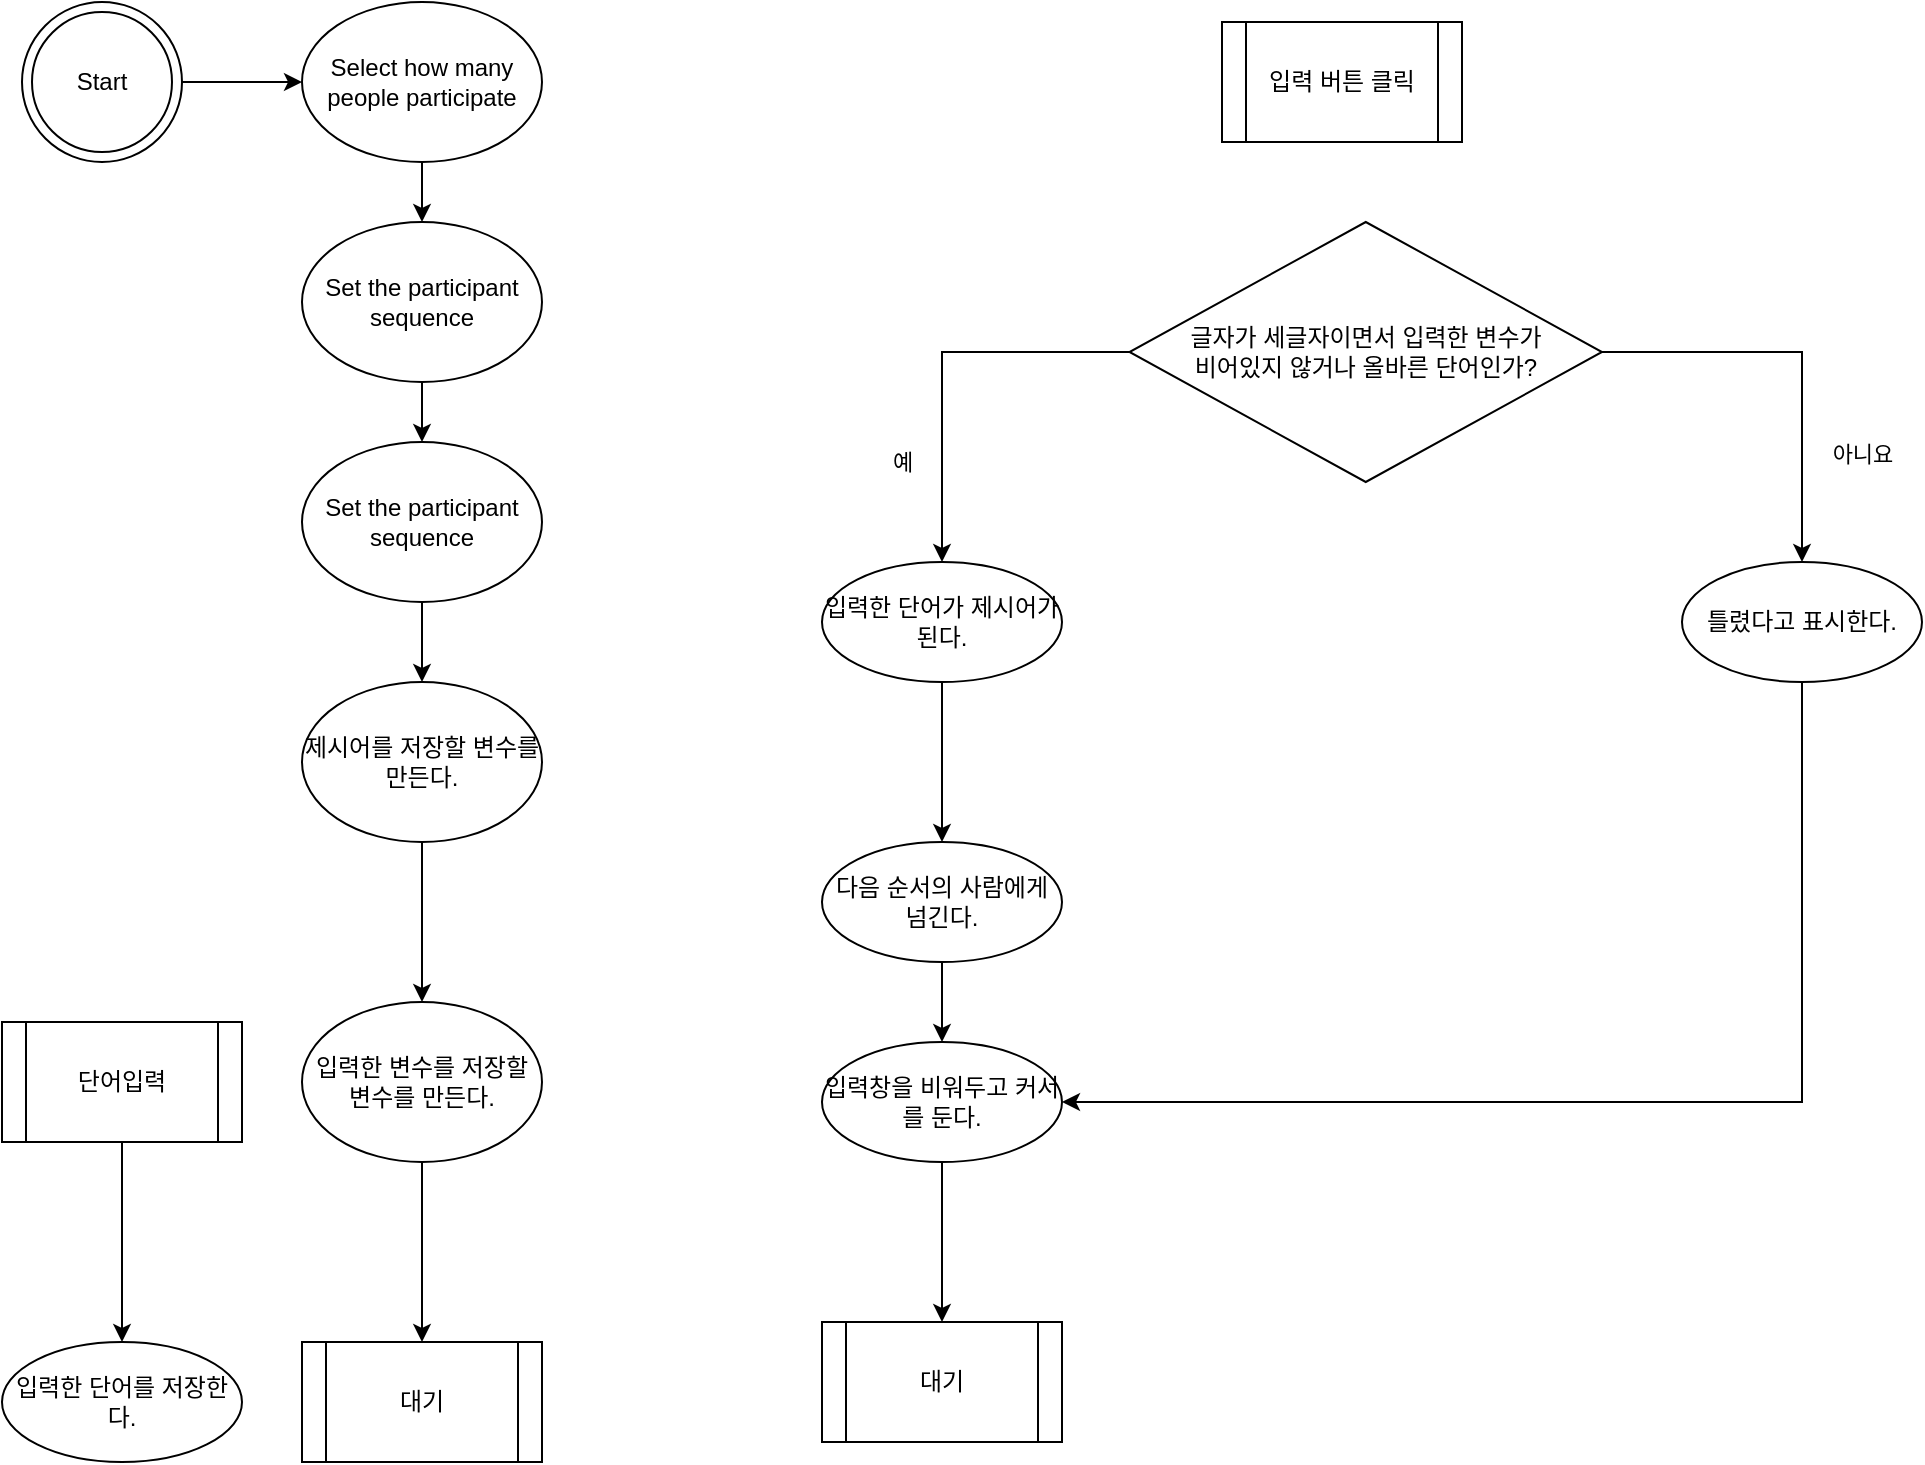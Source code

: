 <mxfile version="16.5.6" type="device"><diagram id="C5RBs43oDa-KdzZeNtuy" name="Page-1"><mxGraphModel dx="1038" dy="556" grid="1" gridSize="10" guides="1" tooltips="1" connect="1" arrows="1" fold="1" page="1" pageScale="1" pageWidth="1169" pageHeight="827" math="0" shadow="0"><root><mxCell id="WIyWlLk6GJQsqaUBKTNV-0"/><mxCell id="WIyWlLk6GJQsqaUBKTNV-1" parent="WIyWlLk6GJQsqaUBKTNV-0"/><mxCell id="-BSFfORPiuZVe7rvp3Ho-2" value="" style="group" vertex="1" connectable="0" parent="WIyWlLk6GJQsqaUBKTNV-1"><mxGeometry x="20" y="50" width="80" height="80" as="geometry"/></mxCell><mxCell id="-BSFfORPiuZVe7rvp3Ho-0" value="" style="ellipse;whiteSpace=wrap;html=1;aspect=fixed;" vertex="1" parent="-BSFfORPiuZVe7rvp3Ho-2"><mxGeometry width="80" height="80" as="geometry"/></mxCell><mxCell id="-BSFfORPiuZVe7rvp3Ho-1" value="Start" style="ellipse;whiteSpace=wrap;html=1;aspect=fixed;" vertex="1" parent="-BSFfORPiuZVe7rvp3Ho-2"><mxGeometry x="5" y="5" width="70" height="70" as="geometry"/></mxCell><mxCell id="-BSFfORPiuZVe7rvp3Ho-12" style="edgeStyle=orthogonalEdgeStyle;rounded=0;orthogonalLoop=1;jettySize=auto;html=1;exitX=0.5;exitY=1;exitDx=0;exitDy=0;entryX=0.5;entryY=0;entryDx=0;entryDy=0;" edge="1" parent="WIyWlLk6GJQsqaUBKTNV-1" source="-BSFfORPiuZVe7rvp3Ho-7" target="-BSFfORPiuZVe7rvp3Ho-11"><mxGeometry relative="1" as="geometry"/></mxCell><mxCell id="-BSFfORPiuZVe7rvp3Ho-7" value="Select how many people participate" style="ellipse;whiteSpace=wrap;html=1;" vertex="1" parent="WIyWlLk6GJQsqaUBKTNV-1"><mxGeometry x="160" y="50" width="120" height="80" as="geometry"/></mxCell><mxCell id="-BSFfORPiuZVe7rvp3Ho-8" style="edgeStyle=orthogonalEdgeStyle;rounded=0;orthogonalLoop=1;jettySize=auto;html=1;entryX=0;entryY=0.5;entryDx=0;entryDy=0;" edge="1" parent="WIyWlLk6GJQsqaUBKTNV-1" source="-BSFfORPiuZVe7rvp3Ho-0" target="-BSFfORPiuZVe7rvp3Ho-7"><mxGeometry relative="1" as="geometry"/></mxCell><mxCell id="-BSFfORPiuZVe7rvp3Ho-13" style="edgeStyle=orthogonalEdgeStyle;rounded=0;orthogonalLoop=1;jettySize=auto;html=1;exitX=0.5;exitY=1;exitDx=0;exitDy=0;entryX=0.5;entryY=0;entryDx=0;entryDy=0;" edge="1" parent="WIyWlLk6GJQsqaUBKTNV-1" source="-BSFfORPiuZVe7rvp3Ho-11"><mxGeometry relative="1" as="geometry"><mxPoint x="220.0" y="270" as="targetPoint"/></mxGeometry></mxCell><mxCell id="-BSFfORPiuZVe7rvp3Ho-11" value="Set the&amp;nbsp;participant sequence" style="ellipse;whiteSpace=wrap;html=1;" vertex="1" parent="WIyWlLk6GJQsqaUBKTNV-1"><mxGeometry x="160" y="160" width="120" height="80" as="geometry"/></mxCell><mxCell id="-BSFfORPiuZVe7rvp3Ho-46" style="edgeStyle=orthogonalEdgeStyle;rounded=0;orthogonalLoop=1;jettySize=auto;html=1;entryX=0.5;entryY=0;entryDx=0;entryDy=0;" edge="1" parent="WIyWlLk6GJQsqaUBKTNV-1" source="-BSFfORPiuZVe7rvp3Ho-44" target="-BSFfORPiuZVe7rvp3Ho-45"><mxGeometry relative="1" as="geometry"/></mxCell><mxCell id="-BSFfORPiuZVe7rvp3Ho-44" value="Set the&amp;nbsp;participant sequence" style="ellipse;whiteSpace=wrap;html=1;" vertex="1" parent="WIyWlLk6GJQsqaUBKTNV-1"><mxGeometry x="160" y="270" width="120" height="80" as="geometry"/></mxCell><mxCell id="-BSFfORPiuZVe7rvp3Ho-48" value="" style="edgeStyle=orthogonalEdgeStyle;rounded=0;orthogonalLoop=1;jettySize=auto;html=1;" edge="1" parent="WIyWlLk6GJQsqaUBKTNV-1" source="-BSFfORPiuZVe7rvp3Ho-45" target="-BSFfORPiuZVe7rvp3Ho-47"><mxGeometry relative="1" as="geometry"/></mxCell><mxCell id="-BSFfORPiuZVe7rvp3Ho-45" value="제시어를 저장할 변수를 만든다." style="ellipse;whiteSpace=wrap;html=1;" vertex="1" parent="WIyWlLk6GJQsqaUBKTNV-1"><mxGeometry x="160" y="390" width="120" height="80" as="geometry"/></mxCell><mxCell id="-BSFfORPiuZVe7rvp3Ho-50" value="" style="edgeStyle=orthogonalEdgeStyle;rounded=0;orthogonalLoop=1;jettySize=auto;html=1;" edge="1" parent="WIyWlLk6GJQsqaUBKTNV-1" source="-BSFfORPiuZVe7rvp3Ho-47" target="-BSFfORPiuZVe7rvp3Ho-49"><mxGeometry relative="1" as="geometry"/></mxCell><mxCell id="-BSFfORPiuZVe7rvp3Ho-47" value="입력한 변수를 저장할 변수를 만든다." style="ellipse;whiteSpace=wrap;html=1;" vertex="1" parent="WIyWlLk6GJQsqaUBKTNV-1"><mxGeometry x="160" y="550" width="120" height="80" as="geometry"/></mxCell><mxCell id="-BSFfORPiuZVe7rvp3Ho-49" value="대기" style="shape=process;whiteSpace=wrap;html=1;backgroundOutline=1;" vertex="1" parent="WIyWlLk6GJQsqaUBKTNV-1"><mxGeometry x="160" y="720" width="120" height="60" as="geometry"/></mxCell><mxCell id="-BSFfORPiuZVe7rvp3Ho-53" value="" style="edgeStyle=orthogonalEdgeStyle;rounded=0;orthogonalLoop=1;jettySize=auto;html=1;" edge="1" parent="WIyWlLk6GJQsqaUBKTNV-1" source="-BSFfORPiuZVe7rvp3Ho-51" target="-BSFfORPiuZVe7rvp3Ho-52"><mxGeometry relative="1" as="geometry"/></mxCell><mxCell id="-BSFfORPiuZVe7rvp3Ho-51" value="단어입력" style="shape=process;whiteSpace=wrap;html=1;backgroundOutline=1;" vertex="1" parent="WIyWlLk6GJQsqaUBKTNV-1"><mxGeometry x="10" y="560" width="120" height="60" as="geometry"/></mxCell><mxCell id="-BSFfORPiuZVe7rvp3Ho-52" value="입력한 단어를 저장한다." style="ellipse;whiteSpace=wrap;html=1;" vertex="1" parent="WIyWlLk6GJQsqaUBKTNV-1"><mxGeometry x="10" y="720" width="120" height="60" as="geometry"/></mxCell><mxCell id="-BSFfORPiuZVe7rvp3Ho-58" value="예" style="edgeStyle=orthogonalEdgeStyle;rounded=0;orthogonalLoop=1;jettySize=auto;html=1;" edge="1" parent="WIyWlLk6GJQsqaUBKTNV-1" source="-BSFfORPiuZVe7rvp3Ho-54" target="-BSFfORPiuZVe7rvp3Ho-57"><mxGeometry x="0.497" y="-20" relative="1" as="geometry"><mxPoint as="offset"/></mxGeometry></mxCell><mxCell id="-BSFfORPiuZVe7rvp3Ho-64" value="아니요" style="edgeStyle=orthogonalEdgeStyle;rounded=0;orthogonalLoop=1;jettySize=auto;html=1;" edge="1" parent="WIyWlLk6GJQsqaUBKTNV-1" source="-BSFfORPiuZVe7rvp3Ho-54" target="-BSFfORPiuZVe7rvp3Ho-63"><mxGeometry x="0.475" y="30" relative="1" as="geometry"><mxPoint as="offset"/></mxGeometry></mxCell><mxCell id="-BSFfORPiuZVe7rvp3Ho-54" value="글자가 세글자이면서 입력한 변수가&lt;br&gt;비어있지 않거나 올바른 단어인가?" style="rhombus;whiteSpace=wrap;html=1;" vertex="1" parent="WIyWlLk6GJQsqaUBKTNV-1"><mxGeometry x="573.75" y="160" width="236.25" height="130" as="geometry"/></mxCell><mxCell id="-BSFfORPiuZVe7rvp3Ho-55" value="&lt;span&gt;입력 버튼 클릭&lt;/span&gt;" style="shape=process;whiteSpace=wrap;html=1;backgroundOutline=1;" vertex="1" parent="WIyWlLk6GJQsqaUBKTNV-1"><mxGeometry x="620" y="60" width="120" height="60" as="geometry"/></mxCell><mxCell id="-BSFfORPiuZVe7rvp3Ho-60" value="" style="edgeStyle=orthogonalEdgeStyle;rounded=0;orthogonalLoop=1;jettySize=auto;html=1;" edge="1" parent="WIyWlLk6GJQsqaUBKTNV-1" source="-BSFfORPiuZVe7rvp3Ho-57" target="-BSFfORPiuZVe7rvp3Ho-59"><mxGeometry relative="1" as="geometry"/></mxCell><mxCell id="-BSFfORPiuZVe7rvp3Ho-57" value="입력한 단어가 제시어가 된다." style="ellipse;whiteSpace=wrap;html=1;" vertex="1" parent="WIyWlLk6GJQsqaUBKTNV-1"><mxGeometry x="420" y="330" width="120" height="60" as="geometry"/></mxCell><mxCell id="-BSFfORPiuZVe7rvp3Ho-67" value="" style="edgeStyle=orthogonalEdgeStyle;rounded=0;orthogonalLoop=1;jettySize=auto;html=1;" edge="1" parent="WIyWlLk6GJQsqaUBKTNV-1" source="-BSFfORPiuZVe7rvp3Ho-59" target="-BSFfORPiuZVe7rvp3Ho-66"><mxGeometry relative="1" as="geometry"/></mxCell><mxCell id="-BSFfORPiuZVe7rvp3Ho-59" value="다음 순서의 사람에게 넘긴다." style="ellipse;whiteSpace=wrap;html=1;" vertex="1" parent="WIyWlLk6GJQsqaUBKTNV-1"><mxGeometry x="420" y="470" width="120" height="60" as="geometry"/></mxCell><mxCell id="-BSFfORPiuZVe7rvp3Ho-61" value="대기" style="shape=process;whiteSpace=wrap;html=1;backgroundOutline=1;" vertex="1" parent="WIyWlLk6GJQsqaUBKTNV-1"><mxGeometry x="420" y="710" width="120" height="60" as="geometry"/></mxCell><mxCell id="-BSFfORPiuZVe7rvp3Ho-69" style="edgeStyle=orthogonalEdgeStyle;rounded=0;orthogonalLoop=1;jettySize=auto;html=1;entryX=1;entryY=0.5;entryDx=0;entryDy=0;" edge="1" parent="WIyWlLk6GJQsqaUBKTNV-1" source="-BSFfORPiuZVe7rvp3Ho-63" target="-BSFfORPiuZVe7rvp3Ho-66"><mxGeometry relative="1" as="geometry"><Array as="points"><mxPoint x="910" y="600"/></Array></mxGeometry></mxCell><mxCell id="-BSFfORPiuZVe7rvp3Ho-63" value="틀렸다고 표시한다." style="ellipse;whiteSpace=wrap;html=1;" vertex="1" parent="WIyWlLk6GJQsqaUBKTNV-1"><mxGeometry x="850" y="330" width="120" height="60" as="geometry"/></mxCell><mxCell id="-BSFfORPiuZVe7rvp3Ho-68" value="" style="edgeStyle=orthogonalEdgeStyle;rounded=0;orthogonalLoop=1;jettySize=auto;html=1;" edge="1" parent="WIyWlLk6GJQsqaUBKTNV-1" source="-BSFfORPiuZVe7rvp3Ho-66" target="-BSFfORPiuZVe7rvp3Ho-61"><mxGeometry relative="1" as="geometry"/></mxCell><mxCell id="-BSFfORPiuZVe7rvp3Ho-66" value="입력창을 비워두고 커서를 둔다." style="ellipse;whiteSpace=wrap;html=1;" vertex="1" parent="WIyWlLk6GJQsqaUBKTNV-1"><mxGeometry x="420" y="570" width="120" height="60" as="geometry"/></mxCell></root></mxGraphModel></diagram></mxfile>